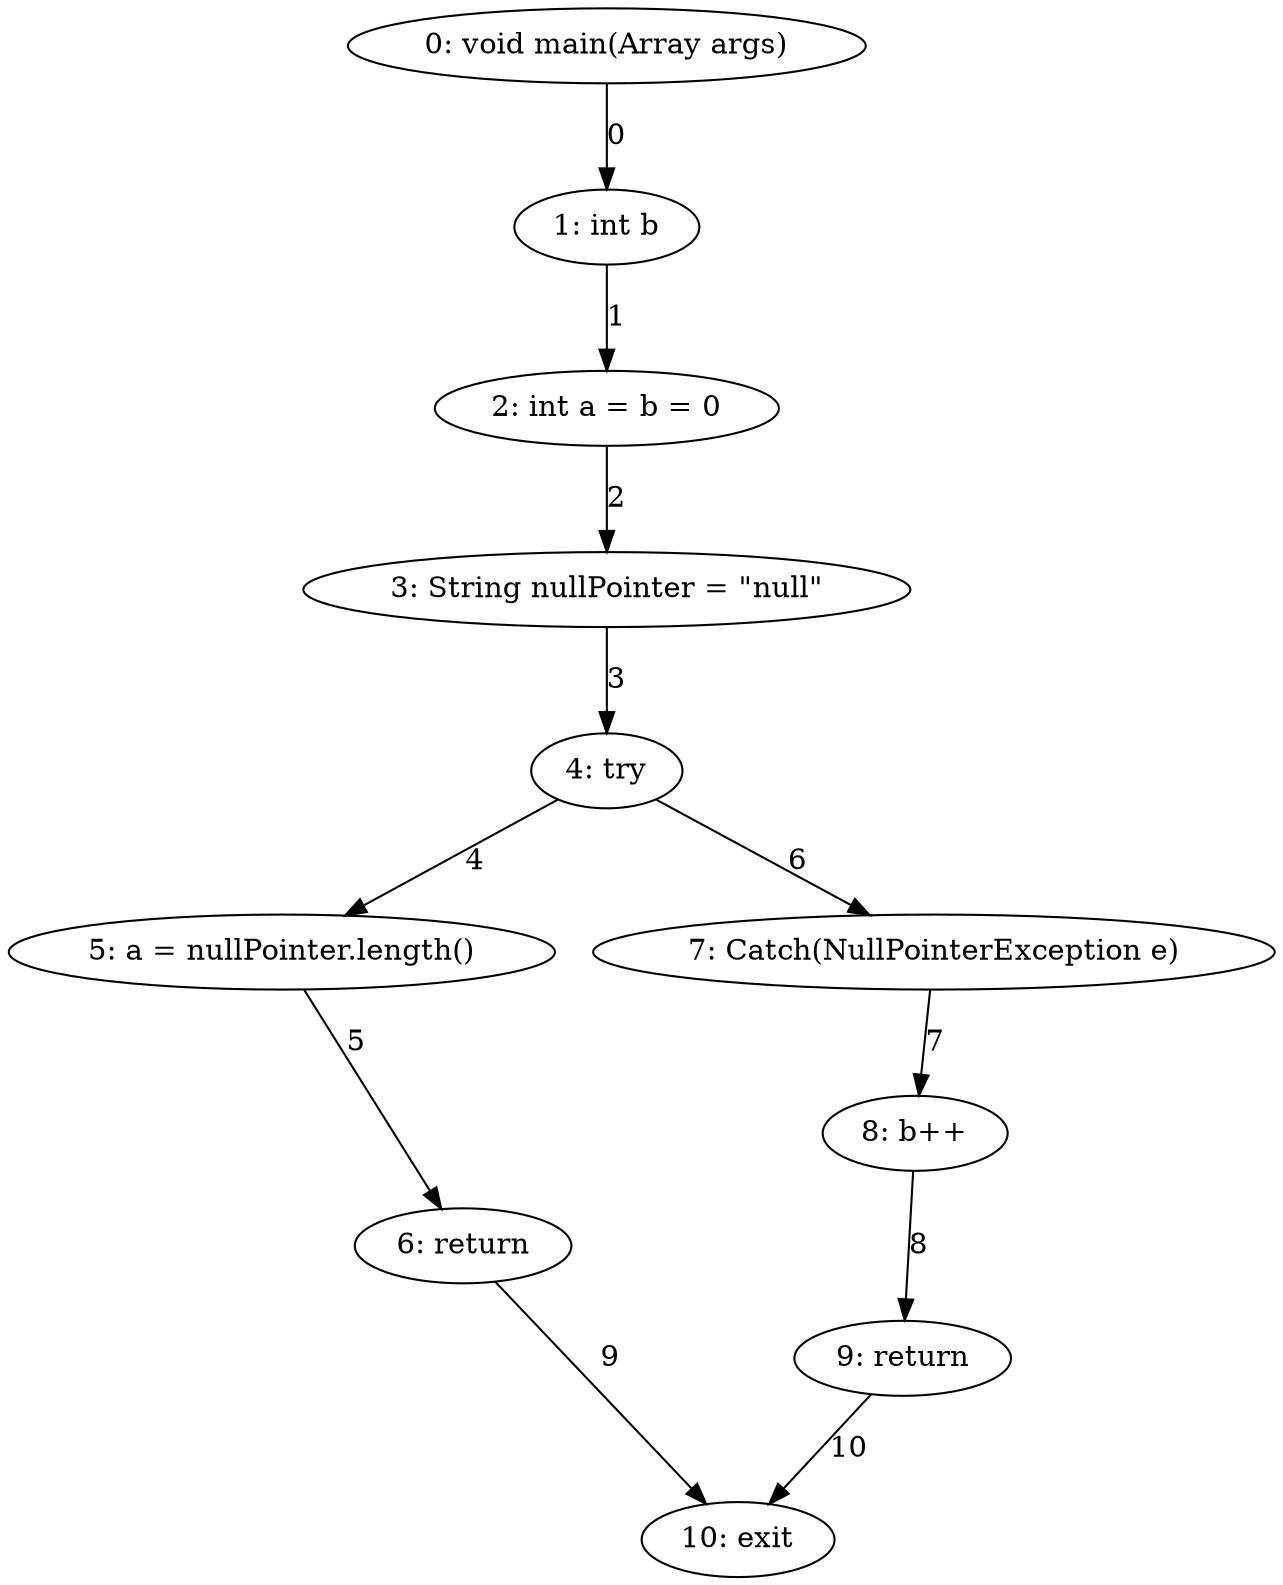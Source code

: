 digraph G {
  1 [ label="0: void main(Array args)" ];
  2 [ label="1: int b" ];
  3 [ label="2: int a = b = 0" ];
  4 [ label="3: String nullPointer = \"null\"" ];
  5 [ label="4: try" ];
  6 [ label="5: a = nullPointer.length()" ];
  7 [ label="6: return" ];
  8 [ label="7: Catch(NullPointerException e)" ];
  9 [ label="8: b++" ];
  10 [ label="9: return" ];
  11 [ label="10: exit" ];
  1 -> 2 [ label="0" ];
  2 -> 3 [ label="1" ];
  3 -> 4 [ label="2" ];
  4 -> 5 [ label="3" ];
  5 -> 6 [ label="4" ];
  6 -> 7 [ label="5" ];
  5 -> 8 [ label="6" ];
  8 -> 9 [ label="7" ];
  9 -> 10 [ label="8" ];
  7 -> 11 [ label="9" ];
  10 -> 11 [ label="10" ];
}
